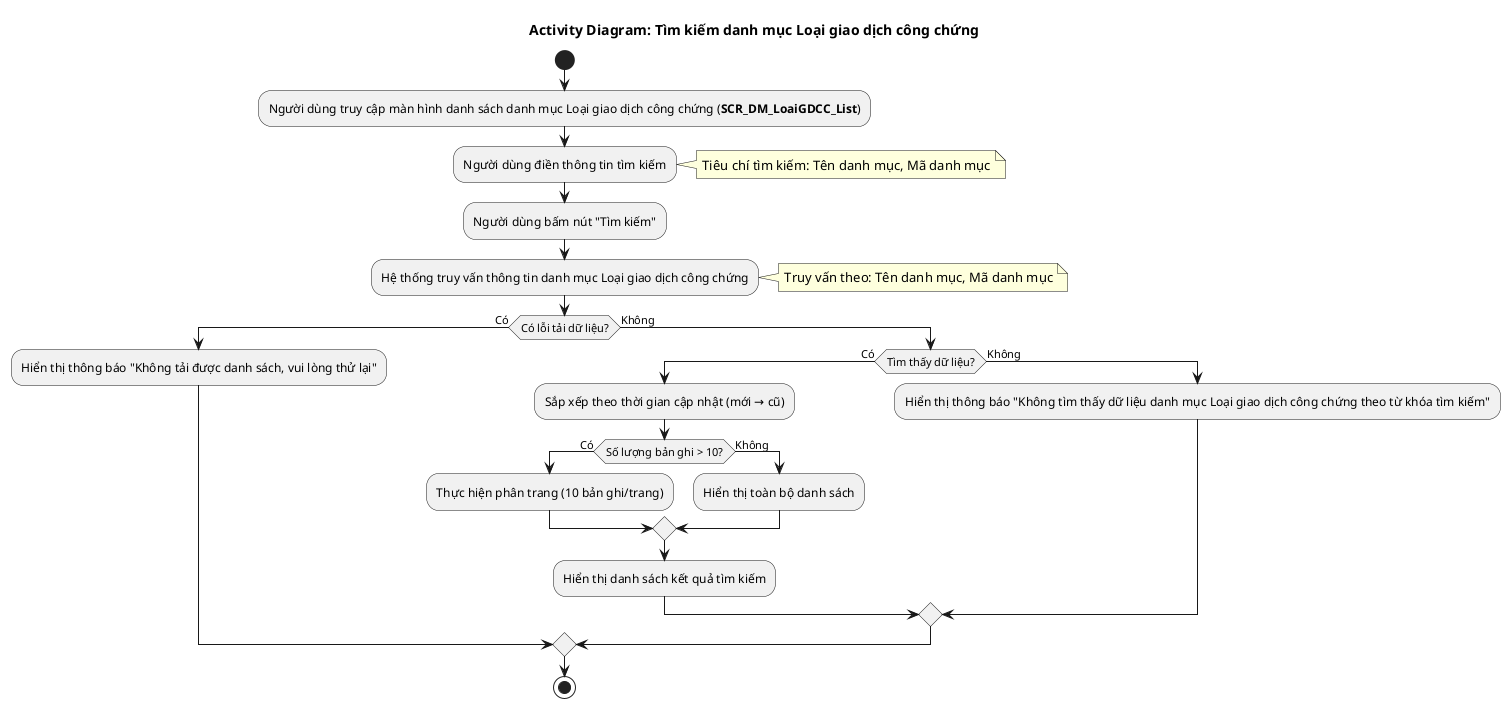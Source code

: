 @startuml AD_DM_LoaiGDCC_Search
!pragma layout smetana
title Activity Diagram: Tìm kiếm danh mục Loại giao dịch công chứng

start
:Người dùng truy cập màn hình danh sách danh mục Loại giao dịch công chứng (**SCR_DM_LoaiGDCC_List**);
:Người dùng điền thông tin tìm kiếm;
note right: Tiêu chí tìm kiếm: Tên danh mục, Mã danh mục
:Người dùng bấm nút "Tìm kiếm";
:Hệ thống truy vấn thông tin danh mục Loại giao dịch công chứng;
note right: Truy vấn theo: Tên danh mục, Mã danh mục
if (Có lỗi tải dữ liệu?) then (Có)
  :Hiển thị thông báo "Không tải được danh sách, vui lòng thử lại";
else (Không)
  if (Tìm thấy dữ liệu?) then (Có)
    :Sắp xếp theo thời gian cập nhật (mới → cũ);
    if (Số lượng bản ghi > 10?) then (Có)
      :Thực hiện phân trang (10 bản ghi/trang);
    else (Không)
      :Hiển thị toàn bộ danh sách;
    endif
    :Hiển thị danh sách kết quả tìm kiếm;
  else (Không)
    :Hiển thị thông báo "Không tìm thấy dữ liệu danh mục Loại giao dịch công chứng theo từ khóa tìm kiếm";
  endif
endif
stop
@enduml